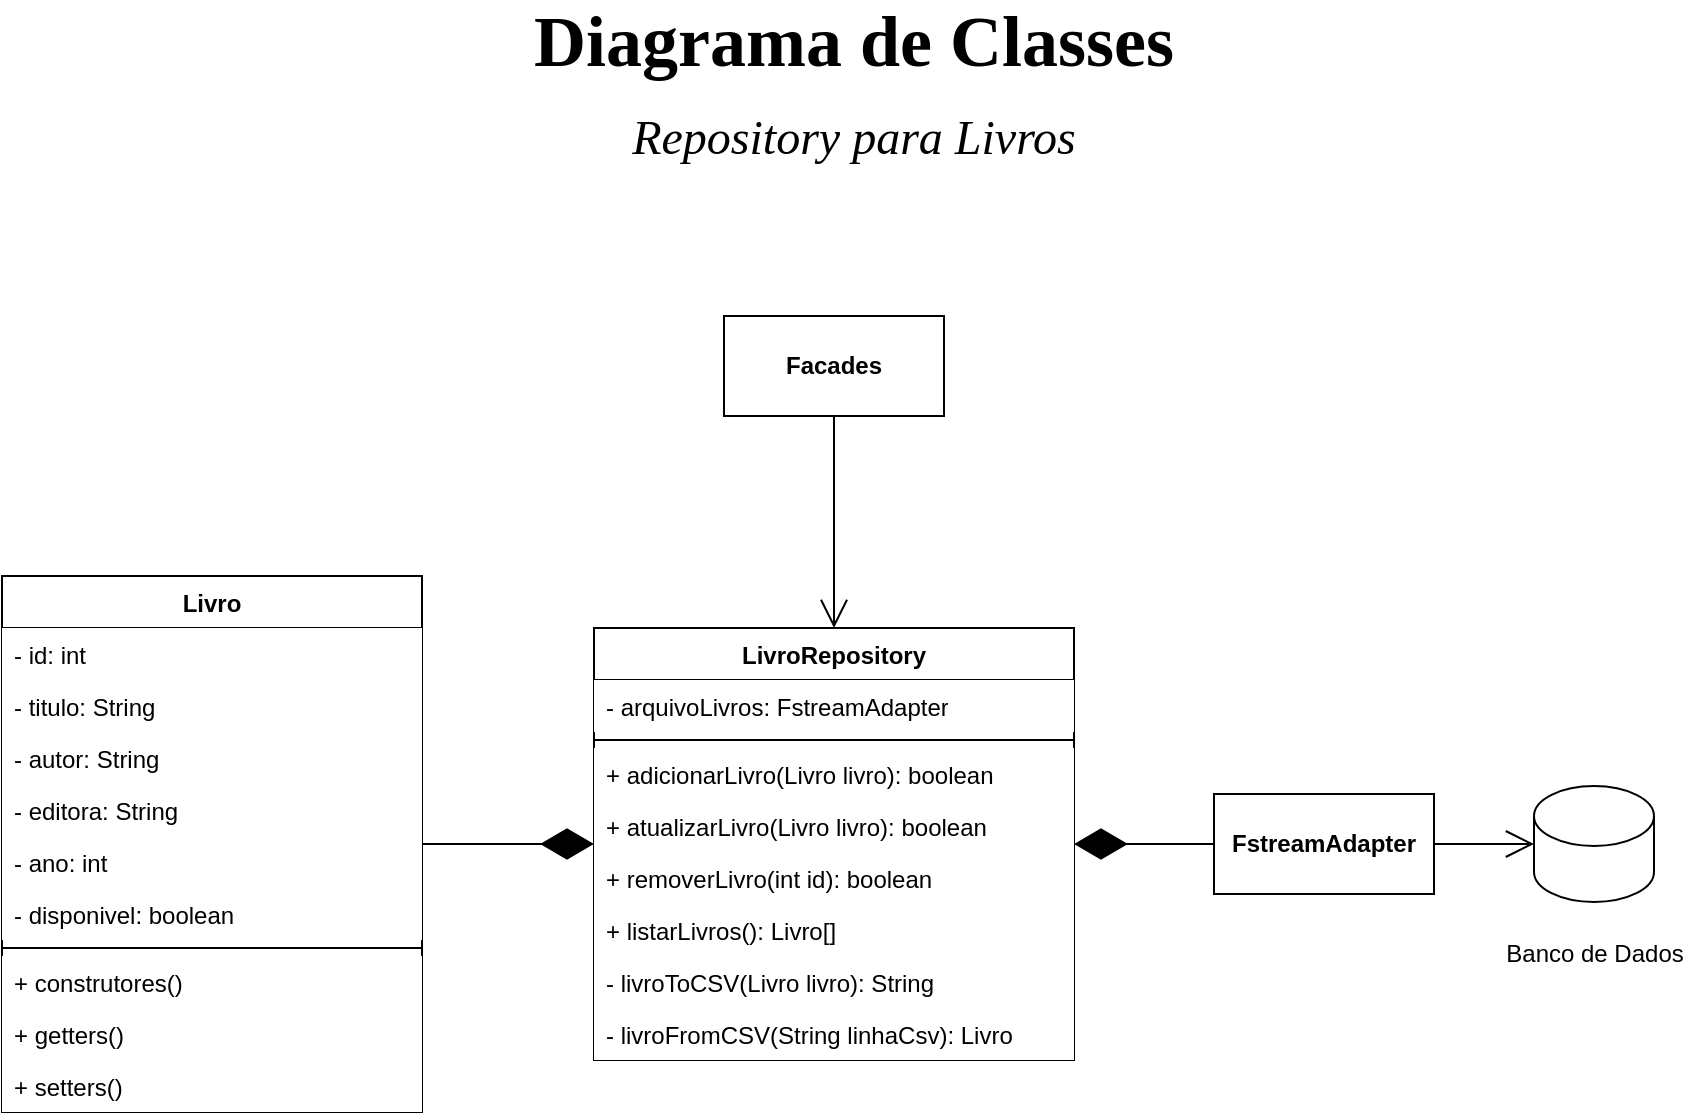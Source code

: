 <mxfile>
    <diagram id="K7tgq67EOF3nHFhFYBWm" name="Page-1">
        <mxGraphModel dx="1206" dy="603" grid="1" gridSize="10" guides="1" tooltips="1" connect="1" arrows="1" fold="1" page="1" pageScale="1" pageWidth="1169" pageHeight="827" math="0" shadow="0">
            <root>
                <mxCell id="0"/>
                <mxCell id="1" parent="0"/>
                <mxCell id="2" value="&lt;div&gt;&lt;b&gt;Diagrama de Classes&lt;/b&gt;&lt;/div&gt;&lt;div&gt;&lt;span style=&quot;font-size: 24px;&quot;&gt;&lt;i&gt;Repository para Livros&lt;/i&gt;&lt;/span&gt;&lt;/div&gt;" style="text;html=1;align=center;verticalAlign=middle;whiteSpace=wrap;rounded=0;fontFamily=Times New Roman;fontSize=36;" vertex="1" parent="1">
                    <mxGeometry x="374" y="30" width="422" height="70" as="geometry"/>
                </mxCell>
                <mxCell id="3" value="Livro" style="swimlane;fontStyle=1;align=center;verticalAlign=top;childLayout=stackLayout;horizontal=1;startSize=26;horizontalStack=0;resizeParent=1;resizeParentMax=0;resizeLast=0;collapsible=1;marginBottom=0;whiteSpace=wrap;html=1;strokeColor=default;fontFamily=Helvetica;fontSize=12;fontColor=default;fillColor=default;swimlaneFillColor=none;glass=0;swimlaneLine=1;" vertex="1" parent="1">
                    <mxGeometry x="159" y="310" width="210" height="268" as="geometry">
                        <mxRectangle x="260" y="360" width="110" height="30" as="alternateBounds"/>
                    </mxGeometry>
                </mxCell>
                <mxCell id="4" value="- id: int" style="text;strokeColor=none;fillColor=default;align=left;verticalAlign=top;spacingLeft=4;spacingRight=4;overflow=hidden;rotatable=0;points=[[0,0.5],[1,0.5]];portConstraint=eastwest;whiteSpace=wrap;html=1;fontFamily=Helvetica;fontSize=12;fontColor=default;fillStyle=auto;glass=0;" vertex="1" parent="3">
                    <mxGeometry y="26" width="210" height="26" as="geometry"/>
                </mxCell>
                <mxCell id="10" value="- titulo: String&lt;div&gt;&lt;br&gt;&lt;/div&gt;" style="text;strokeColor=none;fillColor=default;align=left;verticalAlign=top;spacingLeft=4;spacingRight=4;overflow=hidden;rotatable=0;points=[[0,0.5],[1,0.5]];portConstraint=eastwest;whiteSpace=wrap;html=1;fontFamily=Helvetica;fontSize=12;fontColor=default;fillStyle=auto;glass=0;" vertex="1" parent="3">
                    <mxGeometry y="52" width="210" height="26" as="geometry"/>
                </mxCell>
                <mxCell id="11" value="- autor: String" style="text;strokeColor=none;fillColor=default;align=left;verticalAlign=top;spacingLeft=4;spacingRight=4;overflow=hidden;rotatable=0;points=[[0,0.5],[1,0.5]];portConstraint=eastwest;whiteSpace=wrap;html=1;fontFamily=Helvetica;fontSize=12;fontColor=default;fillStyle=auto;glass=0;" vertex="1" parent="3">
                    <mxGeometry y="78" width="210" height="26" as="geometry"/>
                </mxCell>
                <mxCell id="12" value="- editora: String" style="text;strokeColor=none;fillColor=default;align=left;verticalAlign=top;spacingLeft=4;spacingRight=4;overflow=hidden;rotatable=0;points=[[0,0.5],[1,0.5]];portConstraint=eastwest;whiteSpace=wrap;html=1;fontFamily=Helvetica;fontSize=12;fontColor=default;fillStyle=auto;glass=0;" vertex="1" parent="3">
                    <mxGeometry y="104" width="210" height="26" as="geometry"/>
                </mxCell>
                <mxCell id="13" value="- ano: int" style="text;strokeColor=none;fillColor=default;align=left;verticalAlign=top;spacingLeft=4;spacingRight=4;overflow=hidden;rotatable=0;points=[[0,0.5],[1,0.5]];portConstraint=eastwest;whiteSpace=wrap;html=1;fontFamily=Helvetica;fontSize=12;fontColor=default;fillStyle=auto;glass=0;" vertex="1" parent="3">
                    <mxGeometry y="130" width="210" height="26" as="geometry"/>
                </mxCell>
                <mxCell id="14" value="- disponivel: boolean" style="text;strokeColor=none;fillColor=default;align=left;verticalAlign=top;spacingLeft=4;spacingRight=4;overflow=hidden;rotatable=0;points=[[0,0.5],[1,0.5]];portConstraint=eastwest;whiteSpace=wrap;html=1;fontFamily=Helvetica;fontSize=12;fontColor=default;fillStyle=auto;glass=0;" vertex="1" parent="3">
                    <mxGeometry y="156" width="210" height="26" as="geometry"/>
                </mxCell>
                <mxCell id="5" value="" style="line;strokeWidth=1;fillColor=none;align=left;verticalAlign=middle;spacingTop=-1;spacingLeft=3;spacingRight=3;rotatable=0;labelPosition=right;points=[];portConstraint=eastwest;strokeColor=inherit;fontFamily=Helvetica;fontSize=12;fontColor=default;" vertex="1" parent="3">
                    <mxGeometry y="182" width="210" height="8" as="geometry"/>
                </mxCell>
                <mxCell id="17" value="+ construtores()" style="text;strokeColor=none;fillColor=default;align=left;verticalAlign=top;spacingLeft=4;spacingRight=4;overflow=hidden;rotatable=0;points=[[0,0.5],[1,0.5]];portConstraint=eastwest;whiteSpace=wrap;html=1;fontFamily=Helvetica;fontSize=12;fontColor=default;fillStyle=solid;" vertex="1" parent="3">
                    <mxGeometry y="190" width="210" height="26" as="geometry"/>
                </mxCell>
                <mxCell id="7" value="+ getters()" style="text;strokeColor=none;fillColor=default;align=left;verticalAlign=top;spacingLeft=4;spacingRight=4;overflow=hidden;rotatable=0;points=[[0,0.5],[1,0.5]];portConstraint=eastwest;whiteSpace=wrap;html=1;fontFamily=Helvetica;fontSize=12;fontColor=default;fillStyle=solid;" vertex="1" parent="3">
                    <mxGeometry y="216" width="210" height="26" as="geometry"/>
                </mxCell>
                <mxCell id="15" value="+ setters()" style="text;strokeColor=none;fillColor=default;align=left;verticalAlign=top;spacingLeft=4;spacingRight=4;overflow=hidden;rotatable=0;points=[[0,0.5],[1,0.5]];portConstraint=eastwest;whiteSpace=wrap;html=1;fontFamily=Helvetica;fontSize=12;fontColor=default;fillStyle=solid;" vertex="1" parent="3">
                    <mxGeometry y="242" width="210" height="26" as="geometry"/>
                </mxCell>
                <mxCell id="18" value="LivroRepository" style="swimlane;fontStyle=1;align=center;verticalAlign=top;childLayout=stackLayout;horizontal=1;startSize=26;horizontalStack=0;resizeParent=1;resizeParentMax=0;resizeLast=0;collapsible=1;marginBottom=0;whiteSpace=wrap;html=1;strokeColor=default;fontFamily=Helvetica;fontSize=12;fontColor=default;fillColor=default;swimlaneFillColor=none;glass=0;swimlaneLine=1;" vertex="1" parent="1">
                    <mxGeometry x="455" y="336" width="240" height="216" as="geometry">
                        <mxRectangle x="260" y="360" width="110" height="30" as="alternateBounds"/>
                    </mxGeometry>
                </mxCell>
                <mxCell id="19" value="- arquivoLivros: FstreamAdapter" style="text;strokeColor=none;fillColor=default;align=left;verticalAlign=top;spacingLeft=4;spacingRight=4;overflow=hidden;rotatable=0;points=[[0,0.5],[1,0.5]];portConstraint=eastwest;whiteSpace=wrap;html=1;fontFamily=Helvetica;fontSize=12;fontColor=default;fillStyle=auto;glass=0;" vertex="1" parent="18">
                    <mxGeometry y="26" width="240" height="26" as="geometry"/>
                </mxCell>
                <mxCell id="25" value="" style="line;strokeWidth=1;fillColor=none;align=left;verticalAlign=middle;spacingTop=-1;spacingLeft=3;spacingRight=3;rotatable=0;labelPosition=right;points=[];portConstraint=eastwest;strokeColor=inherit;fontFamily=Helvetica;fontSize=12;fontColor=default;" vertex="1" parent="18">
                    <mxGeometry y="52" width="240" height="8" as="geometry"/>
                </mxCell>
                <mxCell id="32" value="+ adicionarLivro(Livro livro): boolean" style="text;strokeColor=none;fillColor=default;align=left;verticalAlign=top;spacingLeft=4;spacingRight=4;overflow=hidden;rotatable=0;points=[[0,0.5],[1,0.5]];portConstraint=eastwest;whiteSpace=wrap;html=1;fontFamily=Helvetica;fontSize=12;fontColor=default;fillStyle=solid;" vertex="1" parent="18">
                    <mxGeometry y="60" width="240" height="26" as="geometry"/>
                </mxCell>
                <mxCell id="27" value="+ atualizarLivro(Livro livro): boolean" style="text;strokeColor=none;fillColor=default;align=left;verticalAlign=top;spacingLeft=4;spacingRight=4;overflow=hidden;rotatable=0;points=[[0,0.5],[1,0.5]];portConstraint=eastwest;whiteSpace=wrap;html=1;fontFamily=Helvetica;fontSize=12;fontColor=default;fillStyle=solid;" vertex="1" parent="18">
                    <mxGeometry y="86" width="240" height="26" as="geometry"/>
                </mxCell>
                <mxCell id="31" value="+ removerLivro(int id): boolean" style="text;strokeColor=none;fillColor=default;align=left;verticalAlign=top;spacingLeft=4;spacingRight=4;overflow=hidden;rotatable=0;points=[[0,0.5],[1,0.5]];portConstraint=eastwest;whiteSpace=wrap;html=1;fontFamily=Helvetica;fontSize=12;fontColor=default;fillStyle=solid;" vertex="1" parent="18">
                    <mxGeometry y="112" width="240" height="26" as="geometry"/>
                </mxCell>
                <mxCell id="28" value="+ listarLivros(): Livro[]" style="text;strokeColor=none;fillColor=default;align=left;verticalAlign=top;spacingLeft=4;spacingRight=4;overflow=hidden;rotatable=0;points=[[0,0.5],[1,0.5]];portConstraint=eastwest;whiteSpace=wrap;html=1;fontFamily=Helvetica;fontSize=12;fontColor=default;fillStyle=solid;" vertex="1" parent="18">
                    <mxGeometry y="138" width="240" height="26" as="geometry"/>
                </mxCell>
                <mxCell id="34" value="- livroToCSV(Livro livro): String" style="text;strokeColor=none;fillColor=default;align=left;verticalAlign=top;spacingLeft=4;spacingRight=4;overflow=hidden;rotatable=0;points=[[0,0.5],[1,0.5]];portConstraint=eastwest;whiteSpace=wrap;html=1;fontFamily=Helvetica;fontSize=12;fontColor=default;fillStyle=solid;" vertex="1" parent="18">
                    <mxGeometry y="164" width="240" height="26" as="geometry"/>
                </mxCell>
                <mxCell id="33" value="- livroFromCSV(String linhaCsv): Livro" style="text;strokeColor=none;fillColor=default;align=left;verticalAlign=top;spacingLeft=4;spacingRight=4;overflow=hidden;rotatable=0;points=[[0,0.5],[1,0.5]];portConstraint=eastwest;whiteSpace=wrap;html=1;fontFamily=Helvetica;fontSize=12;fontColor=default;fillStyle=solid;" vertex="1" parent="18">
                    <mxGeometry y="190" width="240" height="26" as="geometry"/>
                </mxCell>
                <mxCell id="29" value="&lt;b&gt;FstreamAdapter&lt;/b&gt;" style="html=1;whiteSpace=wrap;" vertex="1" parent="1">
                    <mxGeometry x="765" y="419" width="110" height="50" as="geometry"/>
                </mxCell>
                <mxCell id="30" value="" style="endArrow=diamondThin;endFill=1;endSize=24;html=1;edgeStyle=orthogonalEdgeStyle;" edge="1" parent="1" source="29" target="18">
                    <mxGeometry width="160" relative="1" as="geometry">
                        <mxPoint x="505" y="586" as="sourcePoint"/>
                        <mxPoint x="665" y="586" as="targetPoint"/>
                    </mxGeometry>
                </mxCell>
                <mxCell id="35" value="" style="shape=cylinder3;whiteSpace=wrap;html=1;boundedLbl=1;backgroundOutline=1;size=15;" vertex="1" parent="1">
                    <mxGeometry x="925" y="415" width="60" height="58" as="geometry"/>
                </mxCell>
                <mxCell id="36" value="" style="endArrow=open;endFill=1;endSize=12;html=1;" edge="1" parent="1" source="29" target="35">
                    <mxGeometry width="160" relative="1" as="geometry">
                        <mxPoint x="515" y="396" as="sourcePoint"/>
                        <mxPoint x="675" y="396" as="targetPoint"/>
                    </mxGeometry>
                </mxCell>
                <mxCell id="39" value="Banco de Dados" style="text;html=1;align=center;verticalAlign=middle;resizable=0;points=[];autosize=1;strokeColor=none;fillColor=none;" vertex="1" parent="1">
                    <mxGeometry x="900" y="484" width="110" height="30" as="geometry"/>
                </mxCell>
                <mxCell id="41" value="" style="endArrow=diamondThin;endFill=1;endSize=24;html=1;edgeStyle=orthogonalEdgeStyle;" edge="1" parent="1" source="3" target="18">
                    <mxGeometry width="160" relative="1" as="geometry">
                        <mxPoint x="775" y="454" as="sourcePoint"/>
                        <mxPoint x="705" y="454" as="targetPoint"/>
                    </mxGeometry>
                </mxCell>
                <mxCell id="42" value="&lt;b&gt;Facades&lt;/b&gt;" style="html=1;whiteSpace=wrap;" vertex="1" parent="1">
                    <mxGeometry x="520" y="180" width="110" height="50" as="geometry"/>
                </mxCell>
                <mxCell id="43" value="" style="endArrow=open;endFill=1;endSize=12;html=1;entryX=0.5;entryY=0;entryDx=0;entryDy=0;" edge="1" parent="1" source="42" target="18">
                    <mxGeometry width="160" relative="1" as="geometry">
                        <mxPoint x="570" y="280" as="sourcePoint"/>
                        <mxPoint x="730" y="280" as="targetPoint"/>
                    </mxGeometry>
                </mxCell>
            </root>
        </mxGraphModel>
    </diagram>
</mxfile>